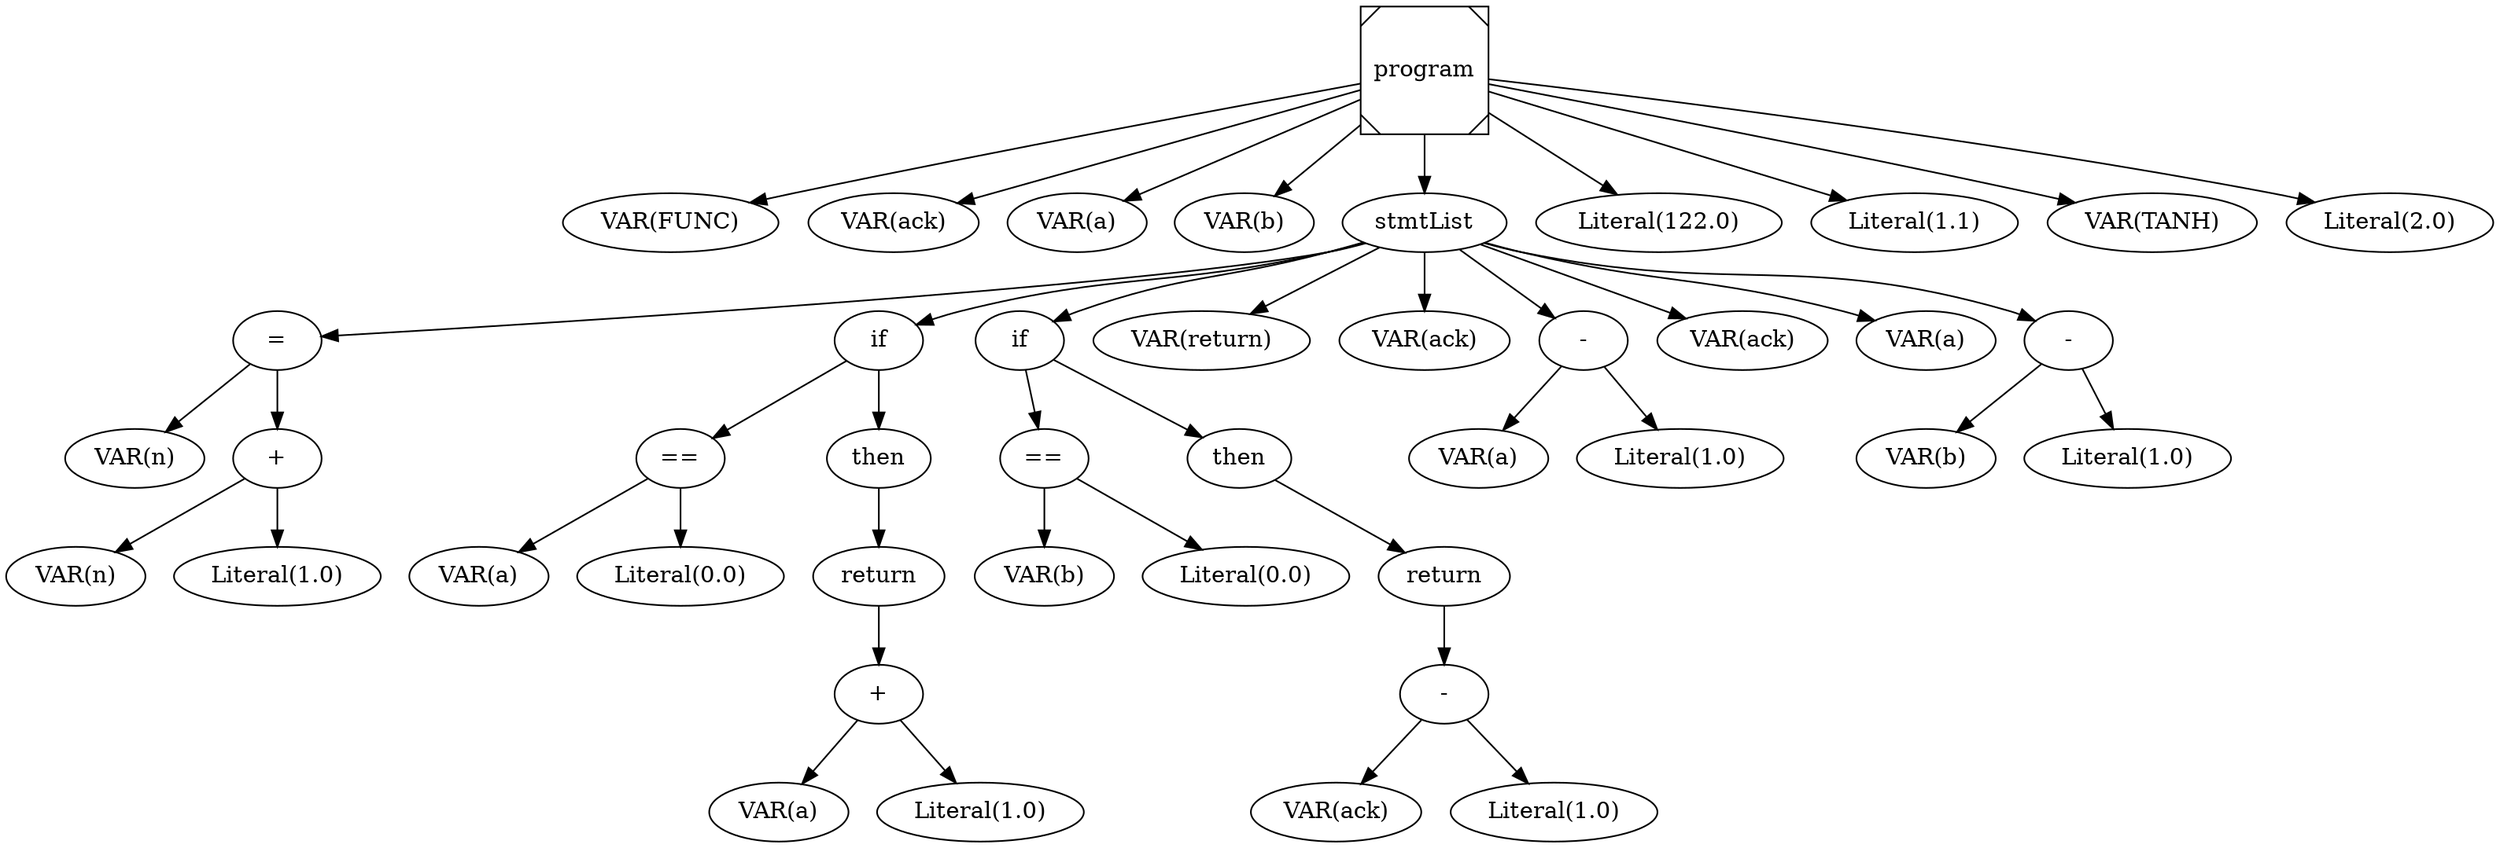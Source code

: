 digraph AST{
	program[shape=Msquare,label="program"];
	n1[label="VAR(FUNC)"];
	program -> n1;
	n2[label="VAR(ack)"];
	program -> n2;
	n3[label="VAR(a)"];
	program -> n3;
	n4[label="VAR(b)"];
	program -> n4;
	n5[label="stmtList"];
	n6[label= "="];
	n7[label="VAR(n)"];
	n6 -> n7;
	n8[label="+"];
	n9[label="VAR(n)"];
	n10[label="Literal(1.0)"];
	n8 -> n9;
	n8 -> n10;
	n6 -> n8;
	n5 -> n6;
	n11[label= "if"];
	n12[label="=="];
	n13[label="VAR(a)"];
	n14[label="Literal(0.0)"];
	n12 -> n13;
	n12 -> n14;
	n15[label="return"];
	n16[label="+"];
	n17[label="VAR(a)"];
	n18[label="Literal(1.0)"];
	n16 -> n17;
	n16 -> n18;
	n15 -> n16;
	n11 -> n12;
	n11_then[label= "then"];
	n11_then -> n15;
	n11 -> n11_then;
	n5 -> n11;
	n19[label= "if"];
	n20[label="=="];
	n21[label="VAR(b)"];
	n22[label="Literal(0.0)"];
	n20 -> n21;
	n20 -> n22;
	n23[label="return"];
	n24[label="-"];
	n25[label="VAR(ack)"];
	n26[label="Literal(1.0)"];
	n24 -> n25;
	n24 -> n26;
	n23 -> n24;
	n19 -> n20;
	n19_then[label= "then"];
	n19_then -> n23;
	n19 -> n19_then;
	n5 -> n19;
	n27[label="VAR(return)"];
	n5 -> n27;
	n28[label="VAR(ack)"];
	n5 -> n28;
	n29[label="-"];
	n30[label="VAR(a)"];
	n31[label="Literal(1.0)"];
	n29 -> n30;
	n29 -> n31;
	n5 -> n29;
	n32[label="VAR(ack)"];
	n5 -> n32;
	n33[label="VAR(a)"];
	n5 -> n33;
	n34[label="-"];
	n35[label="VAR(b)"];
	n36[label="Literal(1.0)"];
	n34 -> n35;
	n34 -> n36;
	n5 -> n34;
	program -> n5;
	n37[label="Literal(122.0)"];
	program -> n37;
	n38[label="Literal(1.1)"];
	program -> n38;
	n39[label="VAR(TANH)"];
	program -> n39;
	n40[label="Literal(2.0)"];
	program -> n40;

}